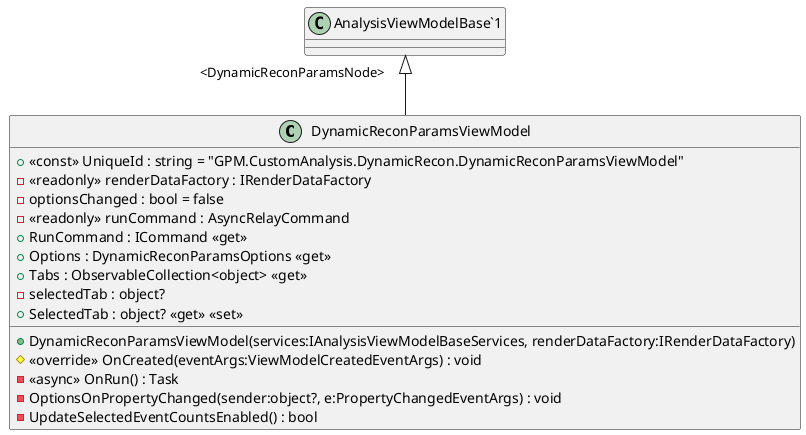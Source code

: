 @startuml
class DynamicReconParamsViewModel {
    + <<const>> UniqueId : string = "GPM.CustomAnalysis.DynamicRecon.DynamicReconParamsViewModel"
    - <<readonly>> renderDataFactory : IRenderDataFactory
    - optionsChanged : bool = false
    - <<readonly>> runCommand : AsyncRelayCommand
    + RunCommand : ICommand <<get>>
    + Options : DynamicReconParamsOptions <<get>>
    + Tabs : ObservableCollection<object> <<get>>
    - selectedTab : object?
    + SelectedTab : object? <<get>> <<set>>
    + DynamicReconParamsViewModel(services:IAnalysisViewModelBaseServices, renderDataFactory:IRenderDataFactory)
    # <<override>> OnCreated(eventArgs:ViewModelCreatedEventArgs) : void
    - <<async>> OnRun() : Task
    - OptionsOnPropertyChanged(sender:object?, e:PropertyChangedEventArgs) : void
    - UpdateSelectedEventCountsEnabled() : bool
}
"AnalysisViewModelBase`1" "<DynamicReconParamsNode>" <|-- DynamicReconParamsViewModel
@enduml
